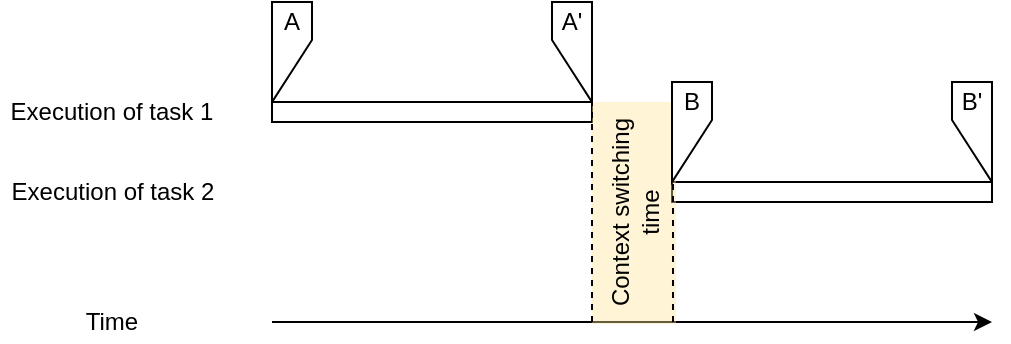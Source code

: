 <mxfile version="10.6.8" type="device"><diagram id="0P_kt5BbieB0kl-0egXV" name="Page-1"><mxGraphModel dx="895" dy="485" grid="1" gridSize="10" guides="1" tooltips="1" connect="1" arrows="1" fold="1" page="1" pageScale="1" pageWidth="827" pageHeight="1169" math="0" shadow="0"><root><mxCell id="0"/><mxCell id="1" parent="0"/><mxCell id="1cy4Hbjf3A79kh1yUkC7-1" value="" style="rounded=0;whiteSpace=wrap;html=1;" parent="1" vertex="1"><mxGeometry x="160" y="330" width="160" height="10" as="geometry"/></mxCell><mxCell id="1cy4Hbjf3A79kh1yUkC7-4" value="" style="rounded=0;whiteSpace=wrap;html=1;" parent="1" vertex="1"><mxGeometry x="360" y="370" width="160" height="10" as="geometry"/></mxCell><mxCell id="1cy4Hbjf3A79kh1yUkC7-20" value="Execution of task 2" style="text;html=1;strokeColor=none;fillColor=none;align=center;verticalAlign=middle;whiteSpace=wrap;rounded=0;" parent="1" vertex="1"><mxGeometry x="24.5" y="365" width="111" height="20" as="geometry"/></mxCell><mxCell id="1cy4Hbjf3A79kh1yUkC7-21" value="Execution of task 1" style="text;html=1;strokeColor=none;fillColor=none;align=center;verticalAlign=middle;whiteSpace=wrap;rounded=0;" parent="1" vertex="1"><mxGeometry x="25.0" y="325" width="110" height="20" as="geometry"/></mxCell><mxCell id="1cy4Hbjf3A79kh1yUkC7-22" value="" style="endArrow=classic;html=1;" parent="1" edge="1"><mxGeometry width="50" height="50" relative="1" as="geometry"><mxPoint x="160" y="440" as="sourcePoint"/><mxPoint x="520" y="440" as="targetPoint"/></mxGeometry></mxCell><mxCell id="1cy4Hbjf3A79kh1yUkC7-32" value="" style="group;fillColor=#FFE599;opacity=40;" parent="1" vertex="1" connectable="0"><mxGeometry x="320" y="330" width="42" height="111" as="geometry"/></mxCell><mxCell id="1cy4Hbjf3A79kh1yUkC7-5" value="" style="endArrow=none;dashed=1;html=1;" parent="1cy4Hbjf3A79kh1yUkC7-32" edge="1"><mxGeometry width="50" height="50" relative="1" as="geometry"><mxPoint y="110" as="sourcePoint"/><mxPoint as="targetPoint"/></mxGeometry></mxCell><mxCell id="1cy4Hbjf3A79kh1yUkC7-6" value="" style="endArrow=none;dashed=1;html=1;" parent="1cy4Hbjf3A79kh1yUkC7-32" edge="1"><mxGeometry width="50" height="50" relative="1" as="geometry"><mxPoint x="40.494" y="110" as="sourcePoint"/><mxPoint x="40.494" as="targetPoint"/></mxGeometry></mxCell><mxCell id="1cy4Hbjf3A79kh1yUkC7-37" value="Context switching time" style="text;html=1;strokeColor=none;fillColor=none;align=center;verticalAlign=middle;whiteSpace=wrap;rounded=0;opacity=50;horizontal=0;" parent="1cy4Hbjf3A79kh1yUkC7-32" vertex="1"><mxGeometry width="42" height="111" as="geometry"/></mxCell><mxCell id="1cy4Hbjf3A79kh1yUkC7-33" value="&lt;div&gt;Time&lt;/div&gt;" style="text;html=1;strokeColor=none;fillColor=none;align=center;verticalAlign=middle;whiteSpace=wrap;rounded=0;opacity=50;" parent="1" vertex="1"><mxGeometry x="60.0" y="430" width="40" height="20" as="geometry"/></mxCell><mxCell id="1cy4Hbjf3A79kh1yUkC7-39" value="A" style="shape=callout;whiteSpace=wrap;html=1;perimeter=calloutPerimeter;size=31;position=0;position2=0;" parent="1" vertex="1"><mxGeometry x="160" y="280" width="20" height="50" as="geometry"/></mxCell><mxCell id="1cy4Hbjf3A79kh1yUkC7-40" value="A'" style="shape=callout;whiteSpace=wrap;html=1;perimeter=calloutPerimeter;size=31;position=0;position2=1;" parent="1" vertex="1"><mxGeometry x="300" y="280" width="20" height="50" as="geometry"/></mxCell><mxCell id="1cy4Hbjf3A79kh1yUkC7-41" value="B" style="shape=callout;whiteSpace=wrap;html=1;perimeter=calloutPerimeter;size=31;position=0;position2=0;" parent="1" vertex="1"><mxGeometry x="360" y="320" width="20" height="50" as="geometry"/></mxCell><mxCell id="1cy4Hbjf3A79kh1yUkC7-42" value="B'" style="shape=callout;whiteSpace=wrap;html=1;perimeter=calloutPerimeter;size=31;position=0;position2=1;" parent="1" vertex="1"><mxGeometry x="500" y="320" width="20" height="50" as="geometry"/></mxCell></root></mxGraphModel></diagram></mxfile>